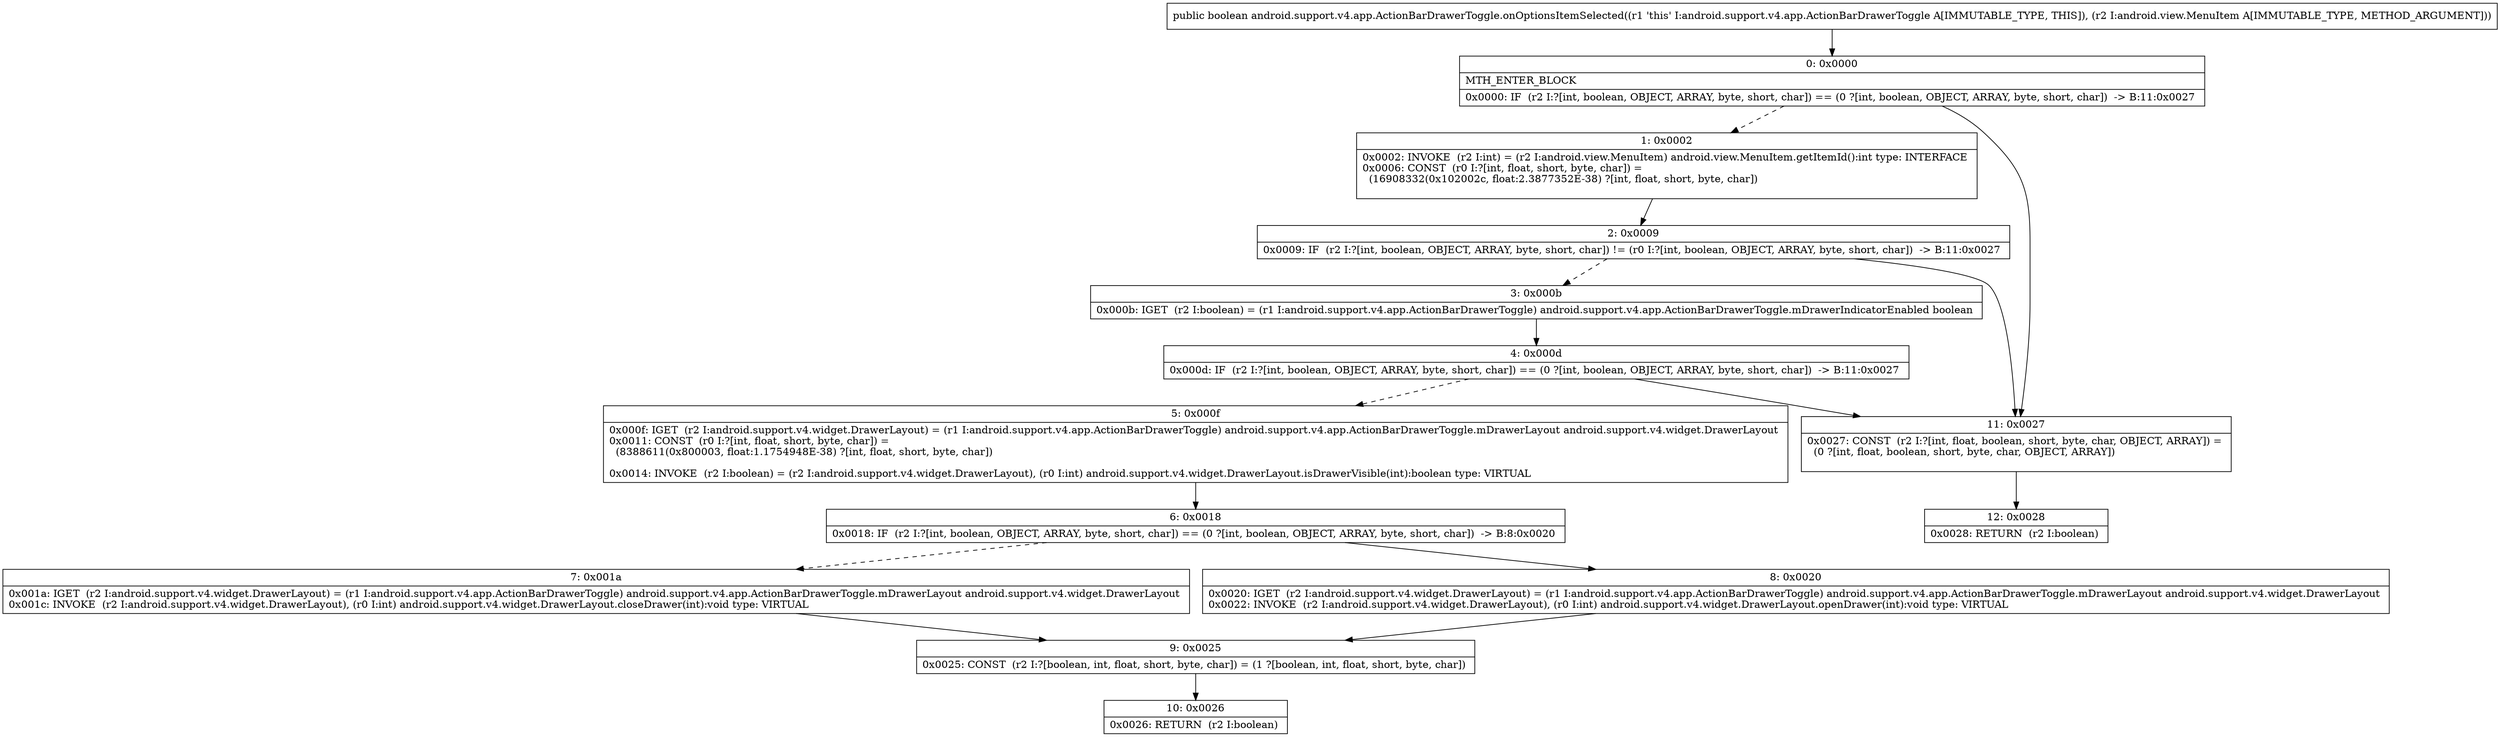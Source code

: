 digraph "CFG forandroid.support.v4.app.ActionBarDrawerToggle.onOptionsItemSelected(Landroid\/view\/MenuItem;)Z" {
Node_0 [shape=record,label="{0\:\ 0x0000|MTH_ENTER_BLOCK\l|0x0000: IF  (r2 I:?[int, boolean, OBJECT, ARRAY, byte, short, char]) == (0 ?[int, boolean, OBJECT, ARRAY, byte, short, char])  \-\> B:11:0x0027 \l}"];
Node_1 [shape=record,label="{1\:\ 0x0002|0x0002: INVOKE  (r2 I:int) = (r2 I:android.view.MenuItem) android.view.MenuItem.getItemId():int type: INTERFACE \l0x0006: CONST  (r0 I:?[int, float, short, byte, char]) = \l  (16908332(0x102002c, float:2.3877352E\-38) ?[int, float, short, byte, char])\l \l}"];
Node_2 [shape=record,label="{2\:\ 0x0009|0x0009: IF  (r2 I:?[int, boolean, OBJECT, ARRAY, byte, short, char]) != (r0 I:?[int, boolean, OBJECT, ARRAY, byte, short, char])  \-\> B:11:0x0027 \l}"];
Node_3 [shape=record,label="{3\:\ 0x000b|0x000b: IGET  (r2 I:boolean) = (r1 I:android.support.v4.app.ActionBarDrawerToggle) android.support.v4.app.ActionBarDrawerToggle.mDrawerIndicatorEnabled boolean \l}"];
Node_4 [shape=record,label="{4\:\ 0x000d|0x000d: IF  (r2 I:?[int, boolean, OBJECT, ARRAY, byte, short, char]) == (0 ?[int, boolean, OBJECT, ARRAY, byte, short, char])  \-\> B:11:0x0027 \l}"];
Node_5 [shape=record,label="{5\:\ 0x000f|0x000f: IGET  (r2 I:android.support.v4.widget.DrawerLayout) = (r1 I:android.support.v4.app.ActionBarDrawerToggle) android.support.v4.app.ActionBarDrawerToggle.mDrawerLayout android.support.v4.widget.DrawerLayout \l0x0011: CONST  (r0 I:?[int, float, short, byte, char]) = \l  (8388611(0x800003, float:1.1754948E\-38) ?[int, float, short, byte, char])\l \l0x0014: INVOKE  (r2 I:boolean) = (r2 I:android.support.v4.widget.DrawerLayout), (r0 I:int) android.support.v4.widget.DrawerLayout.isDrawerVisible(int):boolean type: VIRTUAL \l}"];
Node_6 [shape=record,label="{6\:\ 0x0018|0x0018: IF  (r2 I:?[int, boolean, OBJECT, ARRAY, byte, short, char]) == (0 ?[int, boolean, OBJECT, ARRAY, byte, short, char])  \-\> B:8:0x0020 \l}"];
Node_7 [shape=record,label="{7\:\ 0x001a|0x001a: IGET  (r2 I:android.support.v4.widget.DrawerLayout) = (r1 I:android.support.v4.app.ActionBarDrawerToggle) android.support.v4.app.ActionBarDrawerToggle.mDrawerLayout android.support.v4.widget.DrawerLayout \l0x001c: INVOKE  (r2 I:android.support.v4.widget.DrawerLayout), (r0 I:int) android.support.v4.widget.DrawerLayout.closeDrawer(int):void type: VIRTUAL \l}"];
Node_8 [shape=record,label="{8\:\ 0x0020|0x0020: IGET  (r2 I:android.support.v4.widget.DrawerLayout) = (r1 I:android.support.v4.app.ActionBarDrawerToggle) android.support.v4.app.ActionBarDrawerToggle.mDrawerLayout android.support.v4.widget.DrawerLayout \l0x0022: INVOKE  (r2 I:android.support.v4.widget.DrawerLayout), (r0 I:int) android.support.v4.widget.DrawerLayout.openDrawer(int):void type: VIRTUAL \l}"];
Node_9 [shape=record,label="{9\:\ 0x0025|0x0025: CONST  (r2 I:?[boolean, int, float, short, byte, char]) = (1 ?[boolean, int, float, short, byte, char]) \l}"];
Node_10 [shape=record,label="{10\:\ 0x0026|0x0026: RETURN  (r2 I:boolean) \l}"];
Node_11 [shape=record,label="{11\:\ 0x0027|0x0027: CONST  (r2 I:?[int, float, boolean, short, byte, char, OBJECT, ARRAY]) = \l  (0 ?[int, float, boolean, short, byte, char, OBJECT, ARRAY])\l \l}"];
Node_12 [shape=record,label="{12\:\ 0x0028|0x0028: RETURN  (r2 I:boolean) \l}"];
MethodNode[shape=record,label="{public boolean android.support.v4.app.ActionBarDrawerToggle.onOptionsItemSelected((r1 'this' I:android.support.v4.app.ActionBarDrawerToggle A[IMMUTABLE_TYPE, THIS]), (r2 I:android.view.MenuItem A[IMMUTABLE_TYPE, METHOD_ARGUMENT])) }"];
MethodNode -> Node_0;
Node_0 -> Node_1[style=dashed];
Node_0 -> Node_11;
Node_1 -> Node_2;
Node_2 -> Node_3[style=dashed];
Node_2 -> Node_11;
Node_3 -> Node_4;
Node_4 -> Node_5[style=dashed];
Node_4 -> Node_11;
Node_5 -> Node_6;
Node_6 -> Node_7[style=dashed];
Node_6 -> Node_8;
Node_7 -> Node_9;
Node_8 -> Node_9;
Node_9 -> Node_10;
Node_11 -> Node_12;
}

